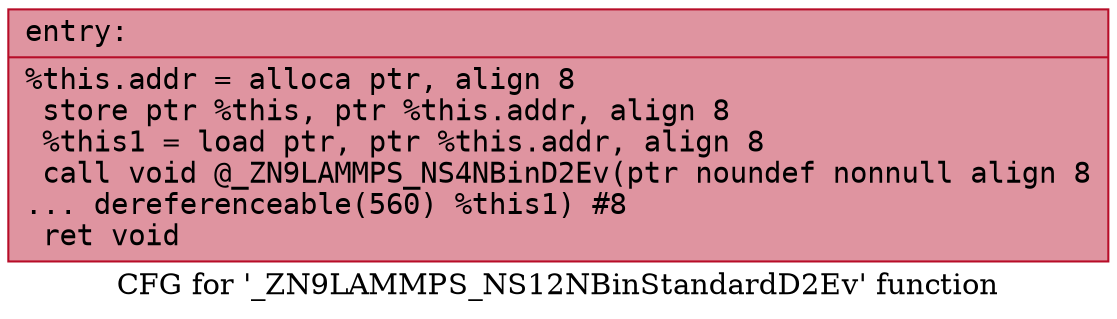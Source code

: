 digraph "CFG for '_ZN9LAMMPS_NS12NBinStandardD2Ev' function" {
	label="CFG for '_ZN9LAMMPS_NS12NBinStandardD2Ev' function";

	Node0x555e473bfe40 [shape=record,color="#b70d28ff", style=filled, fillcolor="#b70d2870" fontname="Courier",label="{entry:\l|  %this.addr = alloca ptr, align 8\l  store ptr %this, ptr %this.addr, align 8\l  %this1 = load ptr, ptr %this.addr, align 8\l  call void @_ZN9LAMMPS_NS4NBinD2Ev(ptr noundef nonnull align 8\l... dereferenceable(560) %this1) #8\l  ret void\l}"];
}
